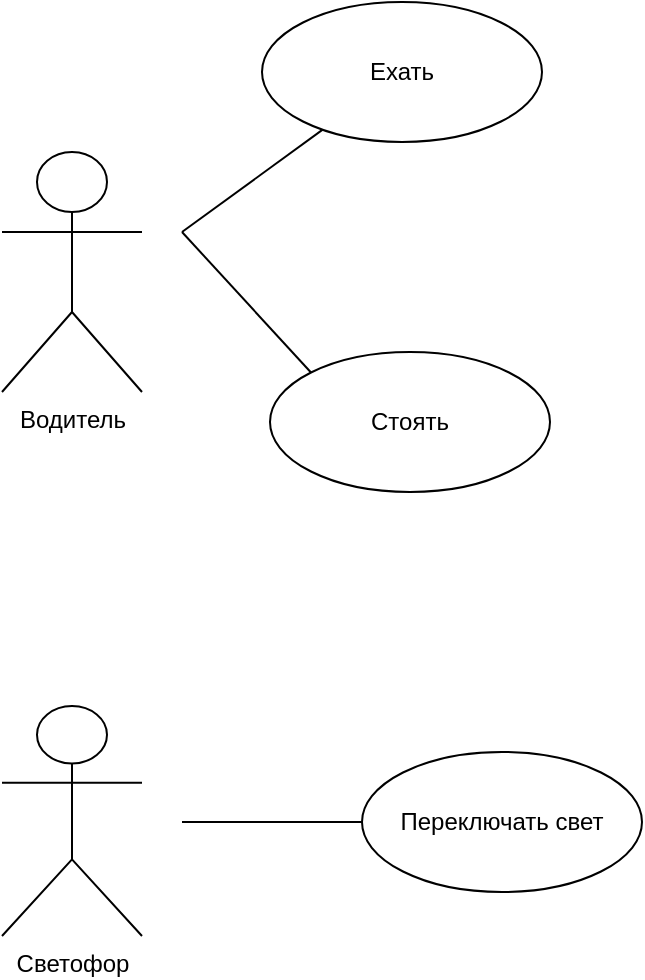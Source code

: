 <mxfile version="20.0.3" type="device"><diagram id="-E0IEO9K6JEF5JZbEZMM" name="Page-1"><mxGraphModel dx="2022" dy="1155" grid="1" gridSize="10" guides="1" tooltips="1" connect="1" arrows="1" fold="1" page="1" pageScale="1" pageWidth="827" pageHeight="1169" math="0" shadow="0"><root><mxCell id="0"/><mxCell id="1" parent="0"/><mxCell id="4GKI6LpusOabHnPPddy3-1" value="Водитель" style="shape=umlActor;verticalLabelPosition=bottom;verticalAlign=top;html=1;" vertex="1" parent="1"><mxGeometry x="140" y="250" width="70" height="120" as="geometry"/></mxCell><mxCell id="4GKI6LpusOabHnPPddy3-2" value="Светофор" style="shape=umlActor;verticalLabelPosition=bottom;verticalAlign=top;html=1;" vertex="1" parent="1"><mxGeometry x="140" y="527" width="70" height="115" as="geometry"/></mxCell><mxCell id="4GKI6LpusOabHnPPddy3-6" value="" style="endArrow=none;html=1;rounded=0;" edge="1" parent="1" target="4GKI6LpusOabHnPPddy3-7"><mxGeometry width="50" height="50" relative="1" as="geometry"><mxPoint x="230" y="290" as="sourcePoint"/><mxPoint x="340" y="210" as="targetPoint"/></mxGeometry></mxCell><mxCell id="4GKI6LpusOabHnPPddy3-7" value="Ехать" style="ellipse;whiteSpace=wrap;html=1;" vertex="1" parent="1"><mxGeometry x="270" y="175" width="140" height="70" as="geometry"/></mxCell><mxCell id="4GKI6LpusOabHnPPddy3-9" value="Стоять" style="ellipse;whiteSpace=wrap;html=1;" vertex="1" parent="1"><mxGeometry x="274" y="350" width="140" height="70" as="geometry"/></mxCell><mxCell id="4GKI6LpusOabHnPPddy3-10" value="" style="endArrow=none;html=1;rounded=0;entryX=0;entryY=0;entryDx=0;entryDy=0;" edge="1" parent="1" target="4GKI6LpusOabHnPPddy3-9"><mxGeometry width="50" height="50" relative="1" as="geometry"><mxPoint x="230" y="290" as="sourcePoint"/><mxPoint x="440" y="560" as="targetPoint"/><Array as="points"/></mxGeometry></mxCell><mxCell id="4GKI6LpusOabHnPPddy3-11" value="" style="endArrow=none;html=1;rounded=0;" edge="1" parent="1"><mxGeometry width="50" height="50" relative="1" as="geometry"><mxPoint x="230" y="585" as="sourcePoint"/><mxPoint x="330" y="585" as="targetPoint"/><Array as="points"/></mxGeometry></mxCell><mxCell id="4GKI6LpusOabHnPPddy3-12" value="Переключать свет" style="ellipse;whiteSpace=wrap;html=1;" vertex="1" parent="1"><mxGeometry x="320" y="550" width="140" height="70" as="geometry"/></mxCell></root></mxGraphModel></diagram></mxfile>